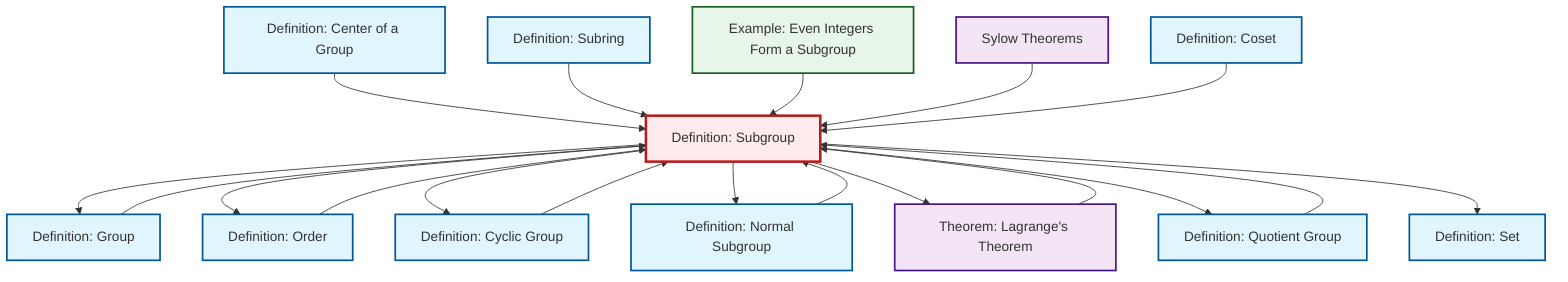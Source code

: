 graph TD
    classDef definition fill:#e1f5fe,stroke:#01579b,stroke-width:2px
    classDef theorem fill:#f3e5f5,stroke:#4a148c,stroke-width:2px
    classDef axiom fill:#fff3e0,stroke:#e65100,stroke-width:2px
    classDef example fill:#e8f5e9,stroke:#1b5e20,stroke-width:2px
    classDef current fill:#ffebee,stroke:#b71c1c,stroke-width:3px
    thm-sylow["Sylow Theorems"]:::theorem
    def-coset["Definition: Coset"]:::definition
    def-set["Definition: Set"]:::definition
    def-quotient-group["Definition: Quotient Group"]:::definition
    thm-lagrange["Theorem: Lagrange's Theorem"]:::theorem
    def-subring["Definition: Subring"]:::definition
    def-subgroup["Definition: Subgroup"]:::definition
    def-center-of-group["Definition: Center of a Group"]:::definition
    def-order["Definition: Order"]:::definition
    def-group["Definition: Group"]:::definition
    ex-even-integers-subgroup["Example: Even Integers Form a Subgroup"]:::example
    def-cyclic-group["Definition: Cyclic Group"]:::definition
    def-normal-subgroup["Definition: Normal Subgroup"]:::definition
    def-subgroup --> def-group
    def-cyclic-group --> def-subgroup
    def-quotient-group --> def-subgroup
    def-normal-subgroup --> def-subgroup
    def-subgroup --> def-order
    def-center-of-group --> def-subgroup
    def-subring --> def-subgroup
    def-subgroup --> def-cyclic-group
    def-order --> def-subgroup
    def-subgroup --> def-normal-subgroup
    def-group --> def-subgroup
    def-subgroup --> thm-lagrange
    ex-even-integers-subgroup --> def-subgroup
    def-subgroup --> def-quotient-group
    thm-lagrange --> def-subgroup
    thm-sylow --> def-subgroup
    def-coset --> def-subgroup
    def-subgroup --> def-set
    class def-subgroup current